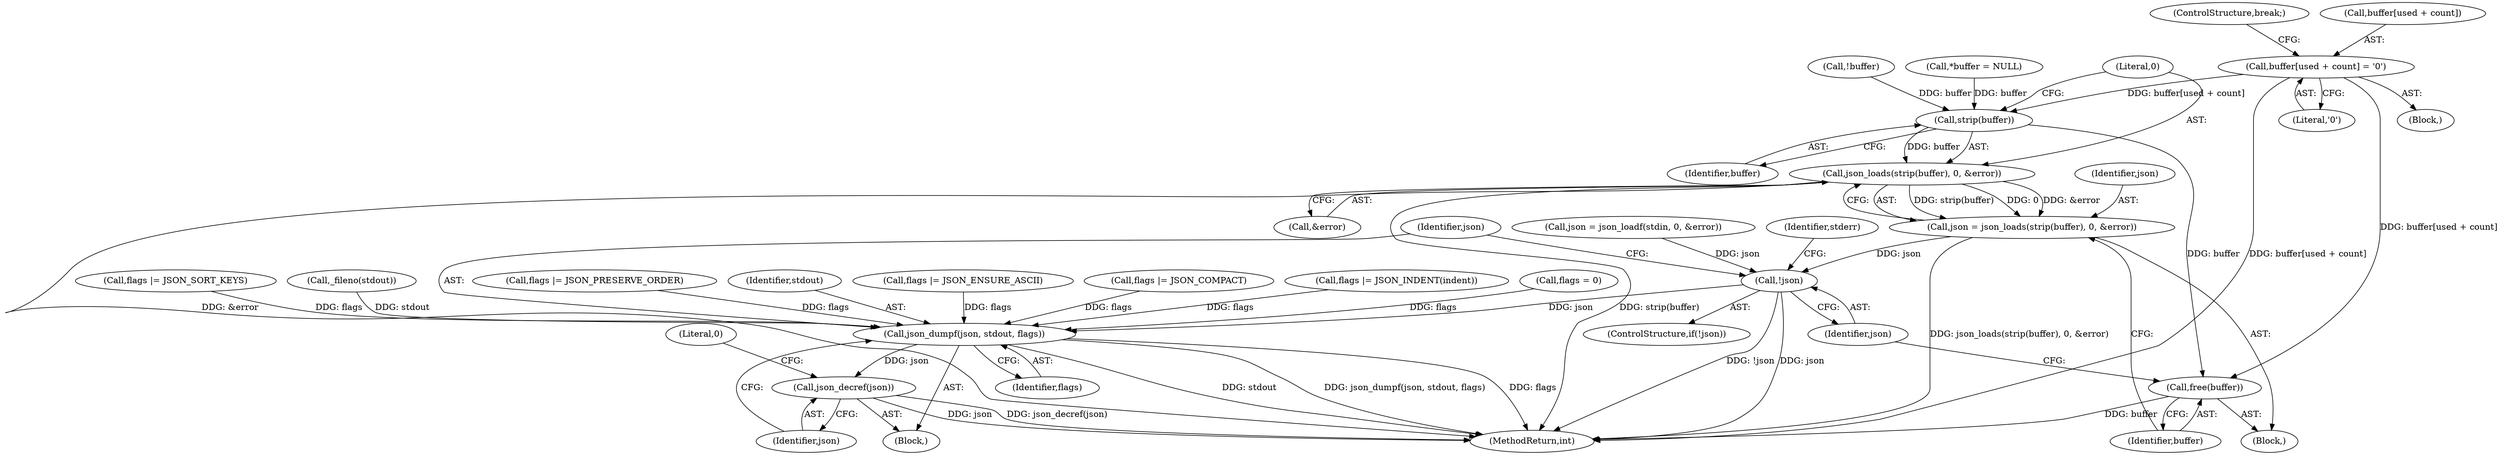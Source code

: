 digraph "0_jansson_8f80c2d83808150724d31793e6ade92749b1faa4_11@array" {
"1000243" [label="(Call,buffer[used + count] = '\0')"];
"1000257" [label="(Call,strip(buffer))"];
"1000256" [label="(Call,json_loads(strip(buffer), 0, &error))"];
"1000254" [label="(Call,json = json_loads(strip(buffer), 0, &error))"];
"1000273" [label="(Call,!json)"];
"1000293" [label="(Call,json_dumpf(json, stdout, flags))"];
"1000297" [label="(Call,json_decref(json))"];
"1000262" [label="(Call,free(buffer))"];
"1000103" [label="(Block,)"];
"1000297" [label="(Call,json_decref(json))"];
"1000250" [label="(ControlStructure,break;)"];
"1000260" [label="(Call,&error)"];
"1000112" [label="(Call,_fileno(stdout))"];
"1000181" [label="(Block,)"];
"1000272" [label="(ControlStructure,if(!json))"];
"1000263" [label="(Identifier,buffer)"];
"1000256" [label="(Call,json_loads(strip(buffer), 0, &error))"];
"1000243" [label="(Call,buffer[used + count] = '\0')"];
"1000255" [label="(Identifier,json)"];
"1000294" [label="(Identifier,json)"];
"1000163" [label="(Call,flags |= JSON_PRESERVE_ORDER)"];
"1000265" [label="(Call,json = json_loadf(stdin, 0, &error))"];
"1000262" [label="(Call,free(buffer))"];
"1000244" [label="(Call,buffer[used + count])"];
"1000295" [label="(Identifier,stdout)"];
"1000259" [label="(Literal,0)"];
"1000257" [label="(Call,strip(buffer))"];
"1000157" [label="(Call,flags |= JSON_ENSURE_ASCII)"];
"1000258" [label="(Identifier,buffer)"];
"1000301" [label="(MethodReturn,int)"];
"1000293" [label="(Call,json_dumpf(json, stdout, flags))"];
"1000273" [label="(Call,!json)"];
"1000242" [label="(Block,)"];
"1000214" [label="(Call,!buffer)"];
"1000151" [label="(Call,flags |= JSON_COMPACT)"];
"1000277" [label="(Identifier,stderr)"];
"1000298" [label="(Identifier,json)"];
"1000142" [label="(Call,flags |= JSON_INDENT(indent))"];
"1000249" [label="(Literal,'\0')"];
"1000300" [label="(Literal,0)"];
"1000106" [label="(Call,flags = 0)"];
"1000296" [label="(Identifier,flags)"];
"1000169" [label="(Call,flags |= JSON_SORT_KEYS)"];
"1000254" [label="(Call,json = json_loads(strip(buffer), 0, &error))"];
"1000274" [label="(Identifier,json)"];
"1000191" [label="(Call,*buffer = NULL)"];
"1000243" -> "1000242"  [label="AST: "];
"1000243" -> "1000249"  [label="CFG: "];
"1000244" -> "1000243"  [label="AST: "];
"1000249" -> "1000243"  [label="AST: "];
"1000250" -> "1000243"  [label="CFG: "];
"1000243" -> "1000301"  [label="DDG: buffer[used + count]"];
"1000243" -> "1000257"  [label="DDG: buffer[used + count]"];
"1000243" -> "1000262"  [label="DDG: buffer[used + count]"];
"1000257" -> "1000256"  [label="AST: "];
"1000257" -> "1000258"  [label="CFG: "];
"1000258" -> "1000257"  [label="AST: "];
"1000259" -> "1000257"  [label="CFG: "];
"1000257" -> "1000256"  [label="DDG: buffer"];
"1000191" -> "1000257"  [label="DDG: buffer"];
"1000214" -> "1000257"  [label="DDG: buffer"];
"1000257" -> "1000262"  [label="DDG: buffer"];
"1000256" -> "1000254"  [label="AST: "];
"1000256" -> "1000260"  [label="CFG: "];
"1000259" -> "1000256"  [label="AST: "];
"1000260" -> "1000256"  [label="AST: "];
"1000254" -> "1000256"  [label="CFG: "];
"1000256" -> "1000301"  [label="DDG: &error"];
"1000256" -> "1000301"  [label="DDG: strip(buffer)"];
"1000256" -> "1000254"  [label="DDG: strip(buffer)"];
"1000256" -> "1000254"  [label="DDG: 0"];
"1000256" -> "1000254"  [label="DDG: &error"];
"1000254" -> "1000181"  [label="AST: "];
"1000255" -> "1000254"  [label="AST: "];
"1000263" -> "1000254"  [label="CFG: "];
"1000254" -> "1000301"  [label="DDG: json_loads(strip(buffer), 0, &error)"];
"1000254" -> "1000273"  [label="DDG: json"];
"1000273" -> "1000272"  [label="AST: "];
"1000273" -> "1000274"  [label="CFG: "];
"1000274" -> "1000273"  [label="AST: "];
"1000277" -> "1000273"  [label="CFG: "];
"1000294" -> "1000273"  [label="CFG: "];
"1000273" -> "1000301"  [label="DDG: json"];
"1000273" -> "1000301"  [label="DDG: !json"];
"1000265" -> "1000273"  [label="DDG: json"];
"1000273" -> "1000293"  [label="DDG: json"];
"1000293" -> "1000103"  [label="AST: "];
"1000293" -> "1000296"  [label="CFG: "];
"1000294" -> "1000293"  [label="AST: "];
"1000295" -> "1000293"  [label="AST: "];
"1000296" -> "1000293"  [label="AST: "];
"1000298" -> "1000293"  [label="CFG: "];
"1000293" -> "1000301"  [label="DDG: json_dumpf(json, stdout, flags)"];
"1000293" -> "1000301"  [label="DDG: flags"];
"1000293" -> "1000301"  [label="DDG: stdout"];
"1000112" -> "1000293"  [label="DDG: stdout"];
"1000163" -> "1000293"  [label="DDG: flags"];
"1000106" -> "1000293"  [label="DDG: flags"];
"1000151" -> "1000293"  [label="DDG: flags"];
"1000157" -> "1000293"  [label="DDG: flags"];
"1000142" -> "1000293"  [label="DDG: flags"];
"1000169" -> "1000293"  [label="DDG: flags"];
"1000293" -> "1000297"  [label="DDG: json"];
"1000297" -> "1000103"  [label="AST: "];
"1000297" -> "1000298"  [label="CFG: "];
"1000298" -> "1000297"  [label="AST: "];
"1000300" -> "1000297"  [label="CFG: "];
"1000297" -> "1000301"  [label="DDG: json"];
"1000297" -> "1000301"  [label="DDG: json_decref(json)"];
"1000262" -> "1000181"  [label="AST: "];
"1000262" -> "1000263"  [label="CFG: "];
"1000263" -> "1000262"  [label="AST: "];
"1000274" -> "1000262"  [label="CFG: "];
"1000262" -> "1000301"  [label="DDG: buffer"];
}
